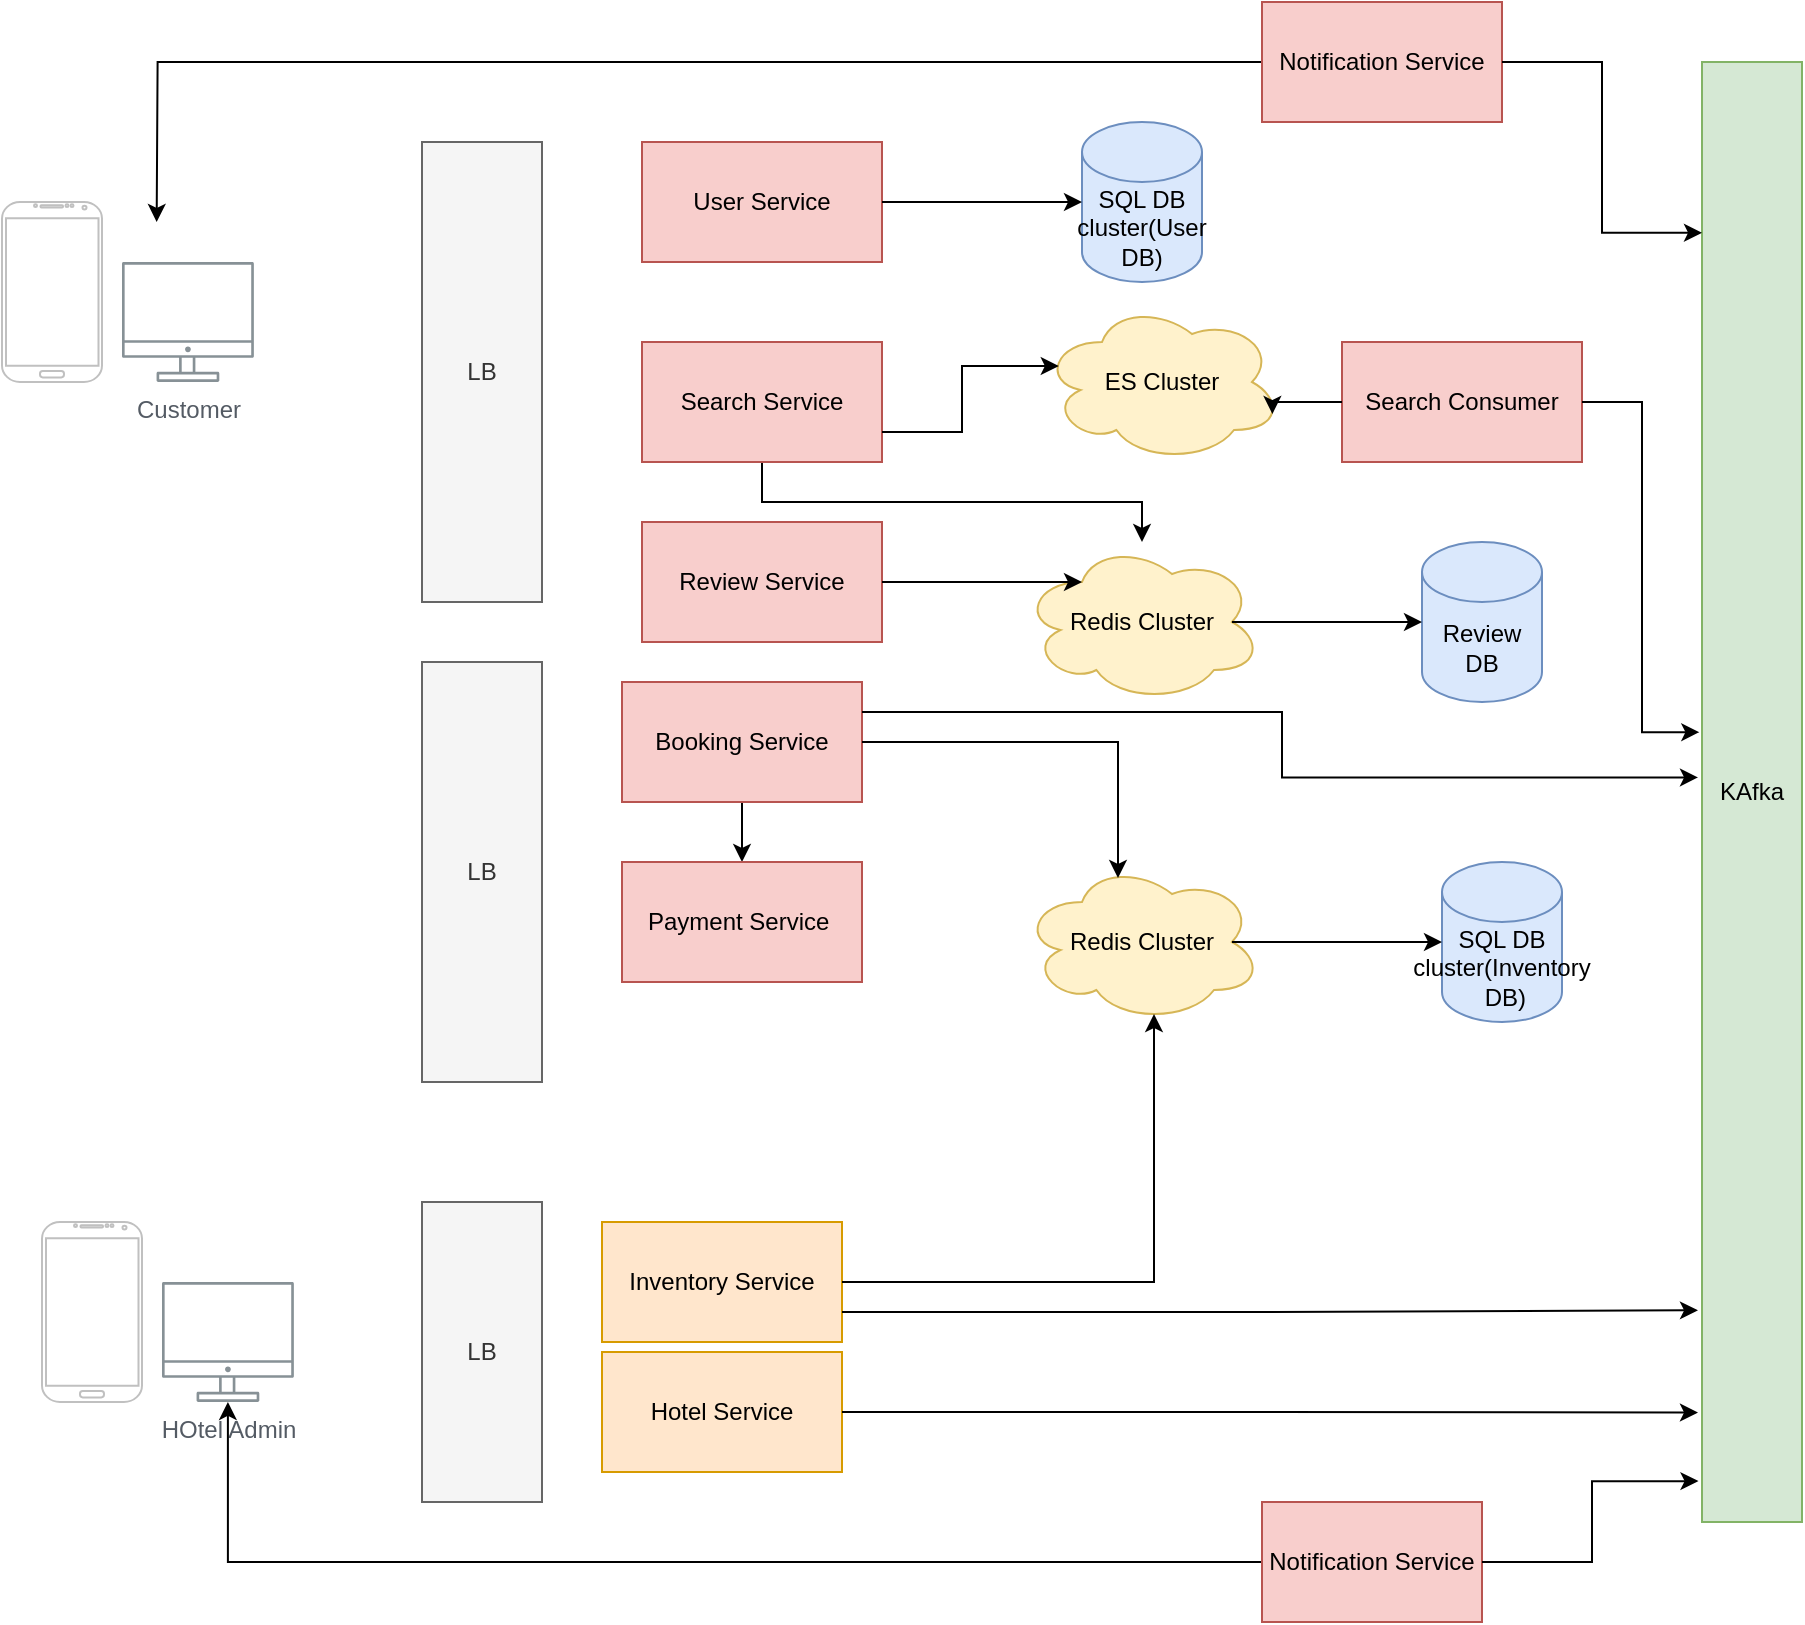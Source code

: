 <mxfile version="22.1.17" type="github">
  <diagram name="Page-1" id="1y0Lt7-OOQbpv-a5dl2u">
    <mxGraphModel dx="2616" dy="538" grid="1" gridSize="10" guides="1" tooltips="1" connect="1" arrows="1" fold="1" page="1" pageScale="1" pageWidth="850" pageHeight="1100" math="0" shadow="0">
      <root>
        <mxCell id="0" />
        <mxCell id="1" parent="0" />
        <mxCell id="HV5neGClS2xwhYB9-4MU-83" value="Customer" style="sketch=0;outlineConnect=0;gradientColor=none;fontColor=#545B64;strokeColor=none;fillColor=#879196;dashed=0;verticalLabelPosition=bottom;verticalAlign=top;align=center;html=1;fontSize=12;fontStyle=0;aspect=fixed;shape=mxgraph.aws4.illustration_desktop;pointerEvents=1" vertex="1" parent="1">
          <mxGeometry x="-1620" y="140" width="65.93" height="60" as="geometry" />
        </mxCell>
        <mxCell id="HV5neGClS2xwhYB9-4MU-84" value="" style="verticalLabelPosition=bottom;verticalAlign=top;html=1;shadow=0;dashed=0;strokeWidth=1;shape=mxgraph.android.phone2;strokeColor=#c0c0c0;" vertex="1" parent="1">
          <mxGeometry x="-1680" y="110" width="50" height="90" as="geometry" />
        </mxCell>
        <mxCell id="HV5neGClS2xwhYB9-4MU-85" value="LB" style="rounded=0;whiteSpace=wrap;html=1;fillColor=#f5f5f5;fontColor=#333333;strokeColor=#666666;" vertex="1" parent="1">
          <mxGeometry x="-1470" y="80" width="60" height="230" as="geometry" />
        </mxCell>
        <mxCell id="HV5neGClS2xwhYB9-4MU-86" value="User Service" style="rounded=0;whiteSpace=wrap;html=1;fillColor=#f8cecc;strokeColor=#b85450;" vertex="1" parent="1">
          <mxGeometry x="-1360" y="80" width="120" height="60" as="geometry" />
        </mxCell>
        <mxCell id="HV5neGClS2xwhYB9-4MU-121" style="edgeStyle=orthogonalEdgeStyle;rounded=0;orthogonalLoop=1;jettySize=auto;html=1;exitX=0.5;exitY=1;exitDx=0;exitDy=0;" edge="1" parent="1" source="HV5neGClS2xwhYB9-4MU-87" target="HV5neGClS2xwhYB9-4MU-120">
          <mxGeometry relative="1" as="geometry" />
        </mxCell>
        <mxCell id="HV5neGClS2xwhYB9-4MU-87" value="Search Service" style="rounded=0;whiteSpace=wrap;html=1;fillColor=#f8cecc;strokeColor=#b85450;" vertex="1" parent="1">
          <mxGeometry x="-1360" y="180" width="120" height="60" as="geometry" />
        </mxCell>
        <mxCell id="HV5neGClS2xwhYB9-4MU-88" value="SQL DB cluster(User DB)" style="shape=cylinder3;whiteSpace=wrap;html=1;boundedLbl=1;backgroundOutline=1;size=15;fillColor=#dae8fc;strokeColor=#6c8ebf;" vertex="1" parent="1">
          <mxGeometry x="-1140" y="70" width="60" height="80" as="geometry" />
        </mxCell>
        <mxCell id="HV5neGClS2xwhYB9-4MU-89" value="ES Cluster" style="ellipse;shape=cloud;whiteSpace=wrap;html=1;fillColor=#fff2cc;strokeColor=#d6b656;" vertex="1" parent="1">
          <mxGeometry x="-1160" y="160" width="120" height="80" as="geometry" />
        </mxCell>
        <mxCell id="HV5neGClS2xwhYB9-4MU-90" value="KAfka" style="rounded=0;whiteSpace=wrap;html=1;fillColor=#d5e8d4;strokeColor=#82b366;" vertex="1" parent="1">
          <mxGeometry x="-830" y="40" width="50" height="730" as="geometry" />
        </mxCell>
        <mxCell id="HV5neGClS2xwhYB9-4MU-91" value="Search Consumer" style="rounded=0;whiteSpace=wrap;html=1;fillColor=#f8cecc;strokeColor=#b85450;" vertex="1" parent="1">
          <mxGeometry x="-1010" y="180" width="120" height="60" as="geometry" />
        </mxCell>
        <mxCell id="HV5neGClS2xwhYB9-4MU-94" style="edgeStyle=orthogonalEdgeStyle;rounded=0;orthogonalLoop=1;jettySize=auto;html=1;exitX=1;exitY=0.75;exitDx=0;exitDy=0;entryX=0.07;entryY=0.4;entryDx=0;entryDy=0;entryPerimeter=0;" edge="1" parent="1" source="HV5neGClS2xwhYB9-4MU-87" target="HV5neGClS2xwhYB9-4MU-89">
          <mxGeometry relative="1" as="geometry" />
        </mxCell>
        <mxCell id="HV5neGClS2xwhYB9-4MU-95" value="LB" style="rounded=0;whiteSpace=wrap;html=1;fillColor=#f5f5f5;fontColor=#333333;strokeColor=#666666;" vertex="1" parent="1">
          <mxGeometry x="-1470" y="340" width="60" height="210" as="geometry" />
        </mxCell>
        <mxCell id="HV5neGClS2xwhYB9-4MU-98" style="edgeStyle=orthogonalEdgeStyle;rounded=0;orthogonalLoop=1;jettySize=auto;html=1;exitX=0.5;exitY=1;exitDx=0;exitDy=0;entryX=0.5;entryY=0;entryDx=0;entryDy=0;" edge="1" parent="1" source="HV5neGClS2xwhYB9-4MU-96" target="HV5neGClS2xwhYB9-4MU-97">
          <mxGeometry relative="1" as="geometry" />
        </mxCell>
        <mxCell id="HV5neGClS2xwhYB9-4MU-96" value="Booking Service" style="rounded=0;whiteSpace=wrap;html=1;fillColor=#f8cecc;strokeColor=#b85450;" vertex="1" parent="1">
          <mxGeometry x="-1370" y="350" width="120" height="60" as="geometry" />
        </mxCell>
        <mxCell id="HV5neGClS2xwhYB9-4MU-97" value="Payment Service&amp;nbsp;" style="rounded=0;whiteSpace=wrap;html=1;fillColor=#f8cecc;strokeColor=#b85450;" vertex="1" parent="1">
          <mxGeometry x="-1370" y="440" width="120" height="60" as="geometry" />
        </mxCell>
        <mxCell id="HV5neGClS2xwhYB9-4MU-100" value="SQL DB cluster(Inventory&lt;br&gt;&amp;nbsp;DB)" style="shape=cylinder3;whiteSpace=wrap;html=1;boundedLbl=1;backgroundOutline=1;size=15;fillColor=#dae8fc;strokeColor=#6c8ebf;" vertex="1" parent="1">
          <mxGeometry x="-960" y="440" width="60" height="80" as="geometry" />
        </mxCell>
        <mxCell id="HV5neGClS2xwhYB9-4MU-103" value="LB" style="rounded=0;whiteSpace=wrap;html=1;fillColor=#f5f5f5;fontColor=#333333;strokeColor=#666666;" vertex="1" parent="1">
          <mxGeometry x="-1470" y="610" width="60" height="150" as="geometry" />
        </mxCell>
        <mxCell id="HV5neGClS2xwhYB9-4MU-104" value="Inventory Service" style="rounded=0;whiteSpace=wrap;html=1;fillColor=#ffe6cc;strokeColor=#d79b00;" vertex="1" parent="1">
          <mxGeometry x="-1380" y="620" width="120" height="60" as="geometry" />
        </mxCell>
        <mxCell id="HV5neGClS2xwhYB9-4MU-105" value="Hotel Service" style="rounded=0;whiteSpace=wrap;html=1;fillColor=#ffe6cc;strokeColor=#d79b00;" vertex="1" parent="1">
          <mxGeometry x="-1380" y="685" width="120" height="60" as="geometry" />
        </mxCell>
        <mxCell id="HV5neGClS2xwhYB9-4MU-106" value="Redis Cluster" style="ellipse;shape=cloud;whiteSpace=wrap;html=1;fillColor=#fff2cc;strokeColor=#d6b656;" vertex="1" parent="1">
          <mxGeometry x="-1170" y="440" width="120" height="80" as="geometry" />
        </mxCell>
        <mxCell id="HV5neGClS2xwhYB9-4MU-108" style="edgeStyle=orthogonalEdgeStyle;rounded=0;orthogonalLoop=1;jettySize=auto;html=1;exitX=1;exitY=0.5;exitDx=0;exitDy=0;entryX=0.55;entryY=0.95;entryDx=0;entryDy=0;entryPerimeter=0;" edge="1" parent="1" source="HV5neGClS2xwhYB9-4MU-104" target="HV5neGClS2xwhYB9-4MU-106">
          <mxGeometry relative="1" as="geometry" />
        </mxCell>
        <mxCell id="HV5neGClS2xwhYB9-4MU-114" style="edgeStyle=orthogonalEdgeStyle;rounded=0;orthogonalLoop=1;jettySize=auto;html=1;exitX=0;exitY=0.5;exitDx=0;exitDy=0;" edge="1" parent="1" source="HV5neGClS2xwhYB9-4MU-112">
          <mxGeometry relative="1" as="geometry">
            <mxPoint x="-1602.667" y="120" as="targetPoint" />
          </mxGeometry>
        </mxCell>
        <mxCell id="HV5neGClS2xwhYB9-4MU-112" value="Notification Service" style="rounded=0;whiteSpace=wrap;html=1;fillColor=#f8cecc;strokeColor=#b85450;" vertex="1" parent="1">
          <mxGeometry x="-1050" y="10" width="120" height="60" as="geometry" />
        </mxCell>
        <mxCell id="HV5neGClS2xwhYB9-4MU-113" style="edgeStyle=orthogonalEdgeStyle;rounded=0;orthogonalLoop=1;jettySize=auto;html=1;exitX=1;exitY=0.5;exitDx=0;exitDy=0;entryX=0;entryY=0.117;entryDx=0;entryDy=0;entryPerimeter=0;" edge="1" parent="1" source="HV5neGClS2xwhYB9-4MU-112" target="HV5neGClS2xwhYB9-4MU-90">
          <mxGeometry relative="1" as="geometry" />
        </mxCell>
        <mxCell id="HV5neGClS2xwhYB9-4MU-115" style="edgeStyle=orthogonalEdgeStyle;rounded=0;orthogonalLoop=1;jettySize=auto;html=1;exitX=1;exitY=0.5;exitDx=0;exitDy=0;entryX=0;entryY=0.5;entryDx=0;entryDy=0;entryPerimeter=0;" edge="1" parent="1" source="HV5neGClS2xwhYB9-4MU-86" target="HV5neGClS2xwhYB9-4MU-88">
          <mxGeometry relative="1" as="geometry" />
        </mxCell>
        <mxCell id="HV5neGClS2xwhYB9-4MU-116" value="HOtel Admin" style="sketch=0;outlineConnect=0;gradientColor=none;fontColor=#545B64;strokeColor=none;fillColor=#879196;dashed=0;verticalLabelPosition=bottom;verticalAlign=top;align=center;html=1;fontSize=12;fontStyle=0;aspect=fixed;shape=mxgraph.aws4.illustration_desktop;pointerEvents=1" vertex="1" parent="1">
          <mxGeometry x="-1600" y="650" width="65.93" height="60" as="geometry" />
        </mxCell>
        <mxCell id="HV5neGClS2xwhYB9-4MU-117" value="" style="verticalLabelPosition=bottom;verticalAlign=top;html=1;shadow=0;dashed=0;strokeWidth=1;shape=mxgraph.android.phone2;strokeColor=#c0c0c0;" vertex="1" parent="1">
          <mxGeometry x="-1660" y="620" width="50" height="90" as="geometry" />
        </mxCell>
        <mxCell id="HV5neGClS2xwhYB9-4MU-119" style="edgeStyle=orthogonalEdgeStyle;rounded=0;orthogonalLoop=1;jettySize=auto;html=1;exitX=0;exitY=0.5;exitDx=0;exitDy=0;entryX=0.96;entryY=0.7;entryDx=0;entryDy=0;entryPerimeter=0;" edge="1" parent="1" source="HV5neGClS2xwhYB9-4MU-91" target="HV5neGClS2xwhYB9-4MU-89">
          <mxGeometry relative="1" as="geometry" />
        </mxCell>
        <mxCell id="HV5neGClS2xwhYB9-4MU-120" value="Redis Cluster" style="ellipse;shape=cloud;whiteSpace=wrap;html=1;fillColor=#fff2cc;strokeColor=#d6b656;" vertex="1" parent="1">
          <mxGeometry x="-1170" y="280" width="120" height="80" as="geometry" />
        </mxCell>
        <mxCell id="HV5neGClS2xwhYB9-4MU-122" value="Review Service" style="rounded=0;whiteSpace=wrap;html=1;fillColor=#f8cecc;strokeColor=#b85450;" vertex="1" parent="1">
          <mxGeometry x="-1360" y="270" width="120" height="60" as="geometry" />
        </mxCell>
        <mxCell id="HV5neGClS2xwhYB9-4MU-123" style="edgeStyle=orthogonalEdgeStyle;rounded=0;orthogonalLoop=1;jettySize=auto;html=1;exitX=1;exitY=0.5;exitDx=0;exitDy=0;entryX=0.25;entryY=0.25;entryDx=0;entryDy=0;entryPerimeter=0;" edge="1" parent="1" source="HV5neGClS2xwhYB9-4MU-122" target="HV5neGClS2xwhYB9-4MU-120">
          <mxGeometry relative="1" as="geometry" />
        </mxCell>
        <mxCell id="HV5neGClS2xwhYB9-4MU-124" style="edgeStyle=orthogonalEdgeStyle;rounded=0;orthogonalLoop=1;jettySize=auto;html=1;exitX=1;exitY=0.5;exitDx=0;exitDy=0;entryX=-0.027;entryY=0.459;entryDx=0;entryDy=0;entryPerimeter=0;" edge="1" parent="1" source="HV5neGClS2xwhYB9-4MU-91" target="HV5neGClS2xwhYB9-4MU-90">
          <mxGeometry relative="1" as="geometry" />
        </mxCell>
        <mxCell id="HV5neGClS2xwhYB9-4MU-125" style="edgeStyle=orthogonalEdgeStyle;rounded=0;orthogonalLoop=1;jettySize=auto;html=1;exitX=1;exitY=0.25;exitDx=0;exitDy=0;entryX=-0.04;entryY=0.49;entryDx=0;entryDy=0;entryPerimeter=0;" edge="1" parent="1" source="HV5neGClS2xwhYB9-4MU-96" target="HV5neGClS2xwhYB9-4MU-90">
          <mxGeometry relative="1" as="geometry" />
        </mxCell>
        <mxCell id="HV5neGClS2xwhYB9-4MU-126" style="edgeStyle=orthogonalEdgeStyle;rounded=0;orthogonalLoop=1;jettySize=auto;html=1;exitX=1;exitY=0.75;exitDx=0;exitDy=0;entryX=-0.04;entryY=0.855;entryDx=0;entryDy=0;entryPerimeter=0;" edge="1" parent="1" source="HV5neGClS2xwhYB9-4MU-104" target="HV5neGClS2xwhYB9-4MU-90">
          <mxGeometry relative="1" as="geometry" />
        </mxCell>
        <mxCell id="HV5neGClS2xwhYB9-4MU-127" style="edgeStyle=orthogonalEdgeStyle;rounded=0;orthogonalLoop=1;jettySize=auto;html=1;exitX=1;exitY=0.5;exitDx=0;exitDy=0;entryX=-0.04;entryY=0.925;entryDx=0;entryDy=0;entryPerimeter=0;" edge="1" parent="1" source="HV5neGClS2xwhYB9-4MU-105" target="HV5neGClS2xwhYB9-4MU-90">
          <mxGeometry relative="1" as="geometry" />
        </mxCell>
        <mxCell id="HV5neGClS2xwhYB9-4MU-128" style="edgeStyle=orthogonalEdgeStyle;rounded=0;orthogonalLoop=1;jettySize=auto;html=1;exitX=0.875;exitY=0.5;exitDx=0;exitDy=0;exitPerimeter=0;entryX=0;entryY=0.5;entryDx=0;entryDy=0;entryPerimeter=0;" edge="1" parent="1" source="HV5neGClS2xwhYB9-4MU-106" target="HV5neGClS2xwhYB9-4MU-100">
          <mxGeometry relative="1" as="geometry" />
        </mxCell>
        <mxCell id="HV5neGClS2xwhYB9-4MU-129" style="edgeStyle=orthogonalEdgeStyle;rounded=0;orthogonalLoop=1;jettySize=auto;html=1;exitX=1;exitY=0.5;exitDx=0;exitDy=0;entryX=0.4;entryY=0.1;entryDx=0;entryDy=0;entryPerimeter=0;" edge="1" parent="1" source="HV5neGClS2xwhYB9-4MU-96" target="HV5neGClS2xwhYB9-4MU-106">
          <mxGeometry relative="1" as="geometry" />
        </mxCell>
        <mxCell id="HV5neGClS2xwhYB9-4MU-130" value="Review DB" style="shape=cylinder3;whiteSpace=wrap;html=1;boundedLbl=1;backgroundOutline=1;size=15;fillColor=#dae8fc;strokeColor=#6c8ebf;" vertex="1" parent="1">
          <mxGeometry x="-970" y="280" width="60" height="80" as="geometry" />
        </mxCell>
        <mxCell id="HV5neGClS2xwhYB9-4MU-131" style="edgeStyle=orthogonalEdgeStyle;rounded=0;orthogonalLoop=1;jettySize=auto;html=1;exitX=0.875;exitY=0.5;exitDx=0;exitDy=0;exitPerimeter=0;entryX=0;entryY=0.5;entryDx=0;entryDy=0;entryPerimeter=0;" edge="1" parent="1" source="HV5neGClS2xwhYB9-4MU-120" target="HV5neGClS2xwhYB9-4MU-130">
          <mxGeometry relative="1" as="geometry" />
        </mxCell>
        <mxCell id="HV5neGClS2xwhYB9-4MU-134" style="edgeStyle=orthogonalEdgeStyle;rounded=0;orthogonalLoop=1;jettySize=auto;html=1;exitX=0;exitY=0.5;exitDx=0;exitDy=0;" edge="1" parent="1" source="HV5neGClS2xwhYB9-4MU-132" target="HV5neGClS2xwhYB9-4MU-116">
          <mxGeometry relative="1" as="geometry" />
        </mxCell>
        <mxCell id="HV5neGClS2xwhYB9-4MU-132" value="Notification Service" style="rounded=0;whiteSpace=wrap;html=1;fillColor=#f8cecc;strokeColor=#b85450;" vertex="1" parent="1">
          <mxGeometry x="-1050" y="760" width="110" height="60" as="geometry" />
        </mxCell>
        <mxCell id="HV5neGClS2xwhYB9-4MU-133" style="edgeStyle=orthogonalEdgeStyle;rounded=0;orthogonalLoop=1;jettySize=auto;html=1;exitX=1;exitY=0.5;exitDx=0;exitDy=0;entryX=-0.035;entryY=0.972;entryDx=0;entryDy=0;entryPerimeter=0;" edge="1" parent="1" source="HV5neGClS2xwhYB9-4MU-132" target="HV5neGClS2xwhYB9-4MU-90">
          <mxGeometry relative="1" as="geometry" />
        </mxCell>
      </root>
    </mxGraphModel>
  </diagram>
</mxfile>
